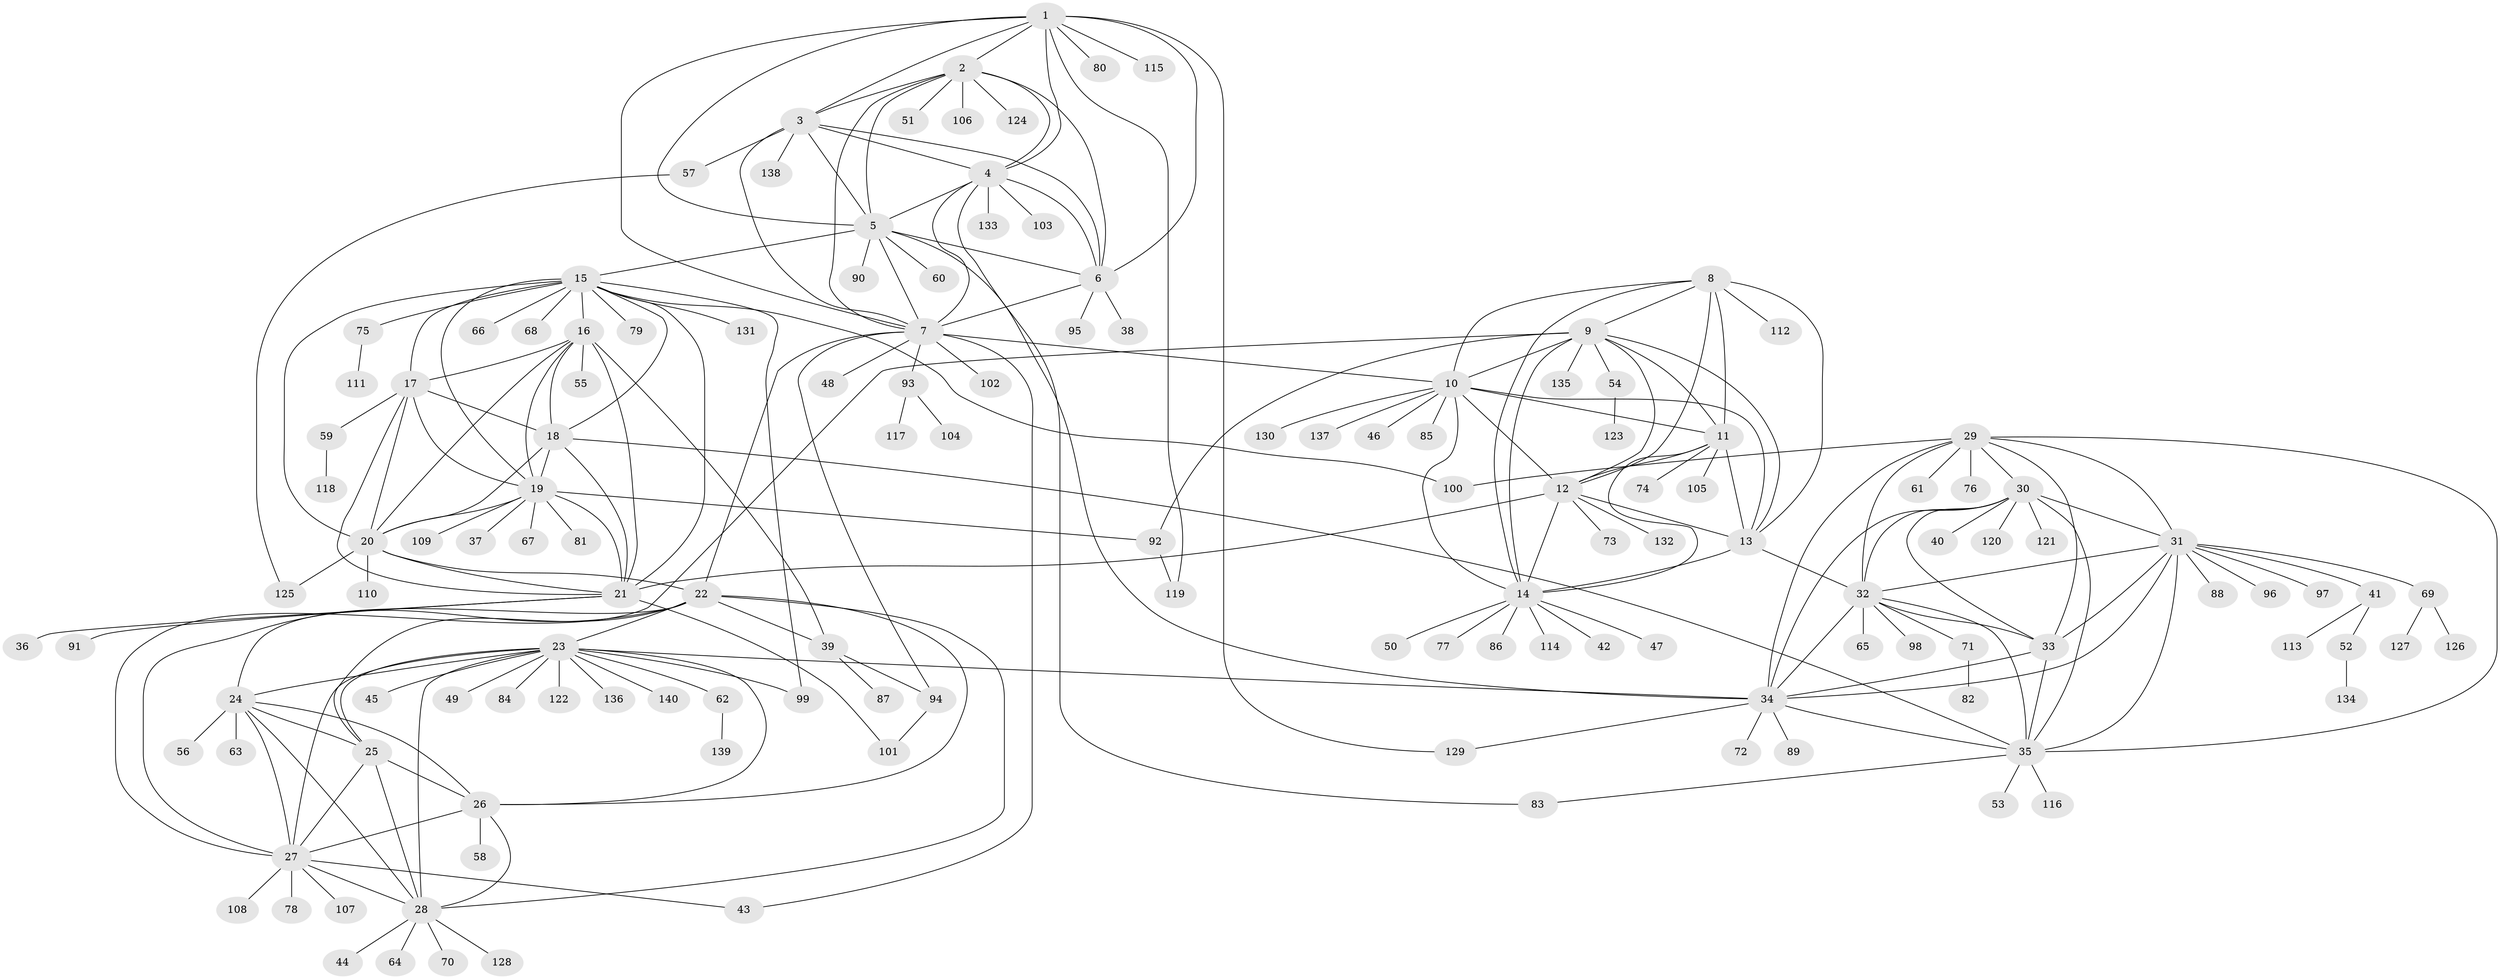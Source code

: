 // Generated by graph-tools (version 1.1) at 2025/55/03/09/25 04:55:37]
// undirected, 140 vertices, 231 edges
graph export_dot {
graph [start="1"]
  node [color=gray90,style=filled];
  1;
  2;
  3;
  4;
  5;
  6;
  7;
  8;
  9;
  10;
  11;
  12;
  13;
  14;
  15;
  16;
  17;
  18;
  19;
  20;
  21;
  22;
  23;
  24;
  25;
  26;
  27;
  28;
  29;
  30;
  31;
  32;
  33;
  34;
  35;
  36;
  37;
  38;
  39;
  40;
  41;
  42;
  43;
  44;
  45;
  46;
  47;
  48;
  49;
  50;
  51;
  52;
  53;
  54;
  55;
  56;
  57;
  58;
  59;
  60;
  61;
  62;
  63;
  64;
  65;
  66;
  67;
  68;
  69;
  70;
  71;
  72;
  73;
  74;
  75;
  76;
  77;
  78;
  79;
  80;
  81;
  82;
  83;
  84;
  85;
  86;
  87;
  88;
  89;
  90;
  91;
  92;
  93;
  94;
  95;
  96;
  97;
  98;
  99;
  100;
  101;
  102;
  103;
  104;
  105;
  106;
  107;
  108;
  109;
  110;
  111;
  112;
  113;
  114;
  115;
  116;
  117;
  118;
  119;
  120;
  121;
  122;
  123;
  124;
  125;
  126;
  127;
  128;
  129;
  130;
  131;
  132;
  133;
  134;
  135;
  136;
  137;
  138;
  139;
  140;
  1 -- 2;
  1 -- 3;
  1 -- 4;
  1 -- 5;
  1 -- 6;
  1 -- 7;
  1 -- 80;
  1 -- 115;
  1 -- 119;
  1 -- 129;
  2 -- 3;
  2 -- 4;
  2 -- 5;
  2 -- 6;
  2 -- 7;
  2 -- 51;
  2 -- 106;
  2 -- 124;
  3 -- 4;
  3 -- 5;
  3 -- 6;
  3 -- 7;
  3 -- 57;
  3 -- 138;
  4 -- 5;
  4 -- 6;
  4 -- 7;
  4 -- 83;
  4 -- 103;
  4 -- 133;
  5 -- 6;
  5 -- 7;
  5 -- 15;
  5 -- 34;
  5 -- 60;
  5 -- 90;
  6 -- 7;
  6 -- 38;
  6 -- 95;
  7 -- 10;
  7 -- 22;
  7 -- 43;
  7 -- 48;
  7 -- 93;
  7 -- 94;
  7 -- 102;
  8 -- 9;
  8 -- 10;
  8 -- 11;
  8 -- 12;
  8 -- 13;
  8 -- 14;
  8 -- 112;
  9 -- 10;
  9 -- 11;
  9 -- 12;
  9 -- 13;
  9 -- 14;
  9 -- 27;
  9 -- 54;
  9 -- 92;
  9 -- 135;
  10 -- 11;
  10 -- 12;
  10 -- 13;
  10 -- 14;
  10 -- 46;
  10 -- 85;
  10 -- 130;
  10 -- 137;
  11 -- 12;
  11 -- 13;
  11 -- 14;
  11 -- 74;
  11 -- 105;
  12 -- 13;
  12 -- 14;
  12 -- 21;
  12 -- 73;
  12 -- 132;
  13 -- 14;
  13 -- 32;
  14 -- 42;
  14 -- 47;
  14 -- 50;
  14 -- 77;
  14 -- 86;
  14 -- 114;
  15 -- 16;
  15 -- 17;
  15 -- 18;
  15 -- 19;
  15 -- 20;
  15 -- 21;
  15 -- 66;
  15 -- 68;
  15 -- 75;
  15 -- 79;
  15 -- 99;
  15 -- 100;
  15 -- 131;
  16 -- 17;
  16 -- 18;
  16 -- 19;
  16 -- 20;
  16 -- 21;
  16 -- 39;
  16 -- 55;
  17 -- 18;
  17 -- 19;
  17 -- 20;
  17 -- 21;
  17 -- 59;
  18 -- 19;
  18 -- 20;
  18 -- 21;
  18 -- 35;
  19 -- 20;
  19 -- 21;
  19 -- 37;
  19 -- 67;
  19 -- 81;
  19 -- 92;
  19 -- 109;
  20 -- 21;
  20 -- 22;
  20 -- 110;
  20 -- 125;
  21 -- 36;
  21 -- 91;
  21 -- 101;
  22 -- 23;
  22 -- 24;
  22 -- 25;
  22 -- 26;
  22 -- 27;
  22 -- 28;
  22 -- 39;
  23 -- 24;
  23 -- 25;
  23 -- 26;
  23 -- 27;
  23 -- 28;
  23 -- 34;
  23 -- 45;
  23 -- 49;
  23 -- 62;
  23 -- 84;
  23 -- 99;
  23 -- 122;
  23 -- 136;
  23 -- 140;
  24 -- 25;
  24 -- 26;
  24 -- 27;
  24 -- 28;
  24 -- 56;
  24 -- 63;
  25 -- 26;
  25 -- 27;
  25 -- 28;
  26 -- 27;
  26 -- 28;
  26 -- 58;
  27 -- 28;
  27 -- 43;
  27 -- 78;
  27 -- 107;
  27 -- 108;
  28 -- 44;
  28 -- 64;
  28 -- 70;
  28 -- 128;
  29 -- 30;
  29 -- 31;
  29 -- 32;
  29 -- 33;
  29 -- 34;
  29 -- 35;
  29 -- 61;
  29 -- 76;
  29 -- 100;
  30 -- 31;
  30 -- 32;
  30 -- 33;
  30 -- 34;
  30 -- 35;
  30 -- 40;
  30 -- 120;
  30 -- 121;
  31 -- 32;
  31 -- 33;
  31 -- 34;
  31 -- 35;
  31 -- 41;
  31 -- 69;
  31 -- 88;
  31 -- 96;
  31 -- 97;
  32 -- 33;
  32 -- 34;
  32 -- 35;
  32 -- 65;
  32 -- 71;
  32 -- 98;
  33 -- 34;
  33 -- 35;
  34 -- 35;
  34 -- 72;
  34 -- 89;
  34 -- 129;
  35 -- 53;
  35 -- 83;
  35 -- 116;
  39 -- 87;
  39 -- 94;
  41 -- 52;
  41 -- 113;
  52 -- 134;
  54 -- 123;
  57 -- 125;
  59 -- 118;
  62 -- 139;
  69 -- 126;
  69 -- 127;
  71 -- 82;
  75 -- 111;
  92 -- 119;
  93 -- 104;
  93 -- 117;
  94 -- 101;
}
